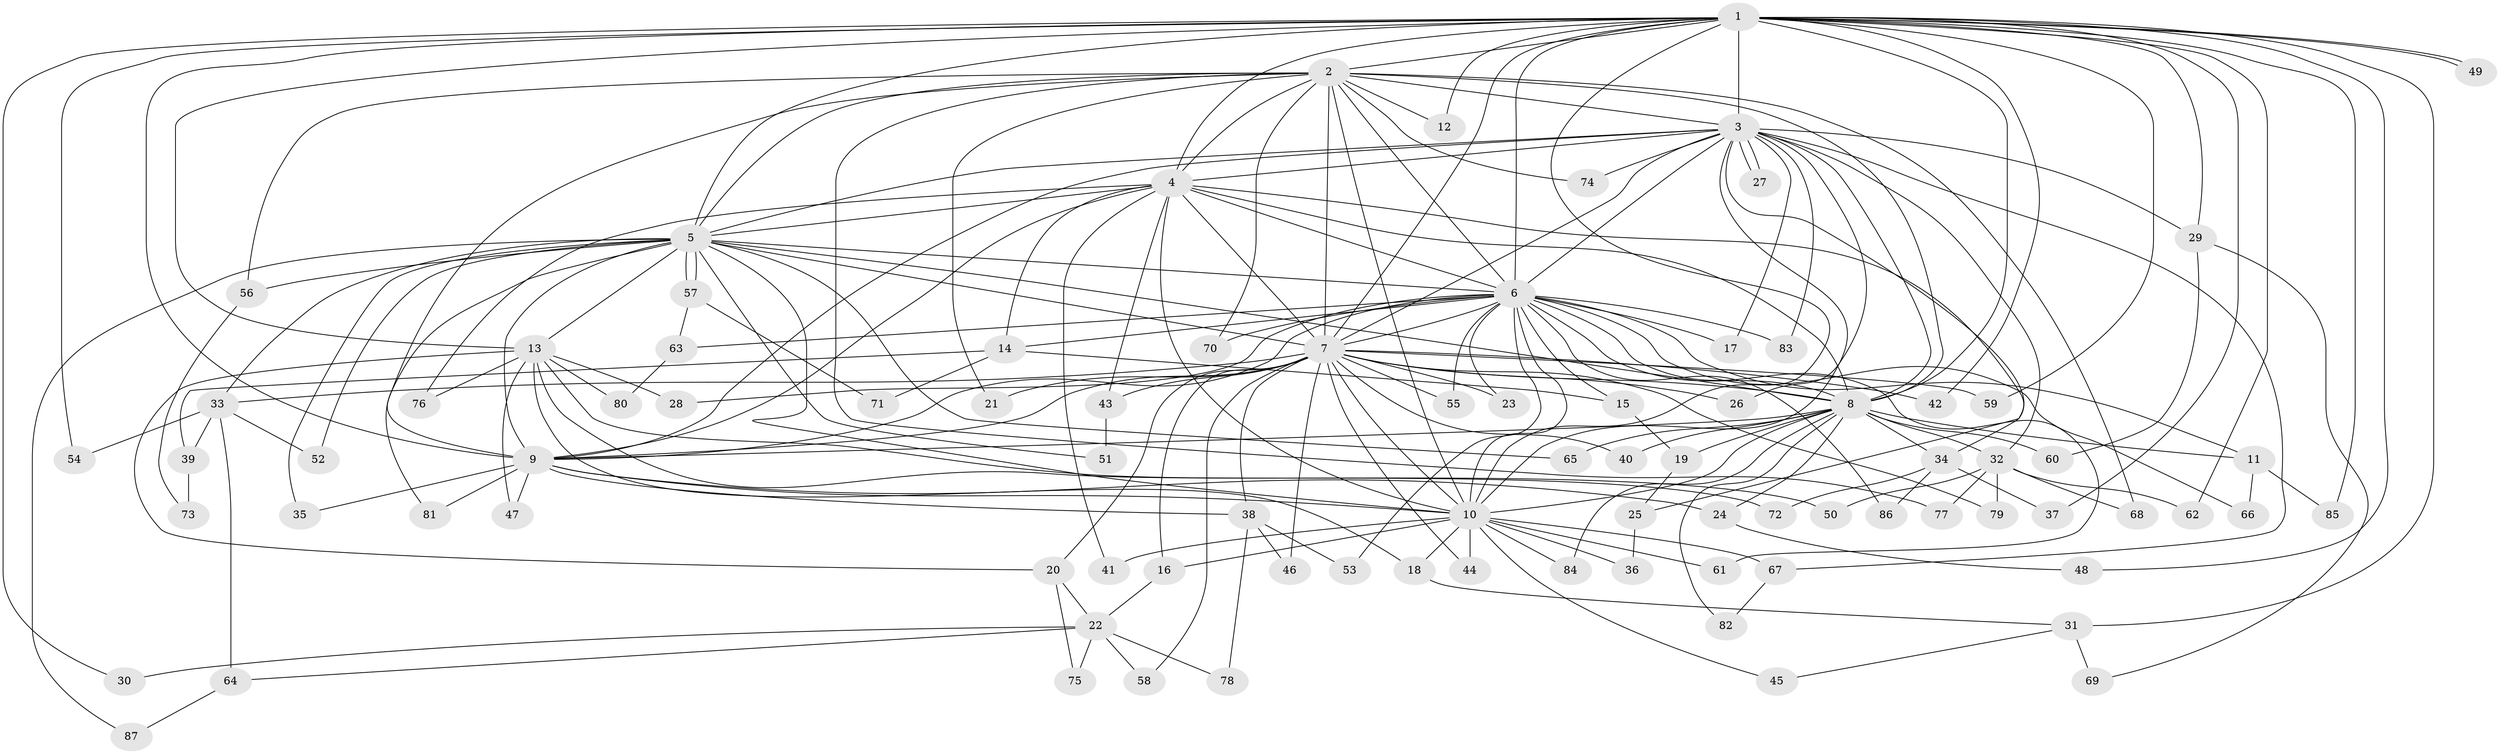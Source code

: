 // coarse degree distribution, {23: 0.019230769230769232, 15: 0.019230769230769232, 19: 0.019230769230769232, 14: 0.019230769230769232, 17: 0.019230769230769232, 22: 0.019230769230769232, 24: 0.019230769230769232, 18: 0.038461538461538464, 12: 0.019230769230769232, 3: 0.15384615384615385, 2: 0.4423076923076923, 10: 0.019230769230769232, 5: 0.057692307692307696, 4: 0.07692307692307693, 7: 0.019230769230769232, 6: 0.038461538461538464}
// Generated by graph-tools (version 1.1) at 2025/17/03/04/25 18:17:18]
// undirected, 87 vertices, 199 edges
graph export_dot {
graph [start="1"]
  node [color=gray90,style=filled];
  1;
  2;
  3;
  4;
  5;
  6;
  7;
  8;
  9;
  10;
  11;
  12;
  13;
  14;
  15;
  16;
  17;
  18;
  19;
  20;
  21;
  22;
  23;
  24;
  25;
  26;
  27;
  28;
  29;
  30;
  31;
  32;
  33;
  34;
  35;
  36;
  37;
  38;
  39;
  40;
  41;
  42;
  43;
  44;
  45;
  46;
  47;
  48;
  49;
  50;
  51;
  52;
  53;
  54;
  55;
  56;
  57;
  58;
  59;
  60;
  61;
  62;
  63;
  64;
  65;
  66;
  67;
  68;
  69;
  70;
  71;
  72;
  73;
  74;
  75;
  76;
  77;
  78;
  79;
  80;
  81;
  82;
  83;
  84;
  85;
  86;
  87;
  1 -- 2;
  1 -- 3;
  1 -- 4;
  1 -- 5;
  1 -- 6;
  1 -- 7;
  1 -- 8;
  1 -- 9;
  1 -- 10;
  1 -- 12;
  1 -- 13;
  1 -- 29;
  1 -- 30;
  1 -- 31;
  1 -- 37;
  1 -- 42;
  1 -- 48;
  1 -- 49;
  1 -- 49;
  1 -- 54;
  1 -- 59;
  1 -- 62;
  1 -- 85;
  2 -- 3;
  2 -- 4;
  2 -- 5;
  2 -- 6;
  2 -- 7;
  2 -- 8;
  2 -- 9;
  2 -- 10;
  2 -- 12;
  2 -- 21;
  2 -- 56;
  2 -- 68;
  2 -- 70;
  2 -- 74;
  2 -- 77;
  3 -- 4;
  3 -- 5;
  3 -- 6;
  3 -- 7;
  3 -- 8;
  3 -- 9;
  3 -- 10;
  3 -- 17;
  3 -- 25;
  3 -- 26;
  3 -- 27;
  3 -- 27;
  3 -- 29;
  3 -- 32;
  3 -- 67;
  3 -- 74;
  3 -- 83;
  4 -- 5;
  4 -- 6;
  4 -- 7;
  4 -- 8;
  4 -- 9;
  4 -- 10;
  4 -- 14;
  4 -- 34;
  4 -- 41;
  4 -- 43;
  4 -- 76;
  5 -- 6;
  5 -- 7;
  5 -- 8;
  5 -- 9;
  5 -- 10;
  5 -- 13;
  5 -- 33;
  5 -- 35;
  5 -- 51;
  5 -- 52;
  5 -- 56;
  5 -- 57;
  5 -- 57;
  5 -- 65;
  5 -- 81;
  5 -- 87;
  6 -- 7;
  6 -- 8;
  6 -- 9;
  6 -- 10;
  6 -- 11;
  6 -- 14;
  6 -- 15;
  6 -- 17;
  6 -- 23;
  6 -- 28;
  6 -- 53;
  6 -- 55;
  6 -- 61;
  6 -- 63;
  6 -- 66;
  6 -- 70;
  6 -- 83;
  6 -- 86;
  7 -- 8;
  7 -- 9;
  7 -- 10;
  7 -- 16;
  7 -- 20;
  7 -- 21;
  7 -- 23;
  7 -- 26;
  7 -- 33;
  7 -- 38;
  7 -- 40;
  7 -- 42;
  7 -- 43;
  7 -- 44;
  7 -- 46;
  7 -- 55;
  7 -- 58;
  7 -- 59;
  7 -- 79;
  8 -- 9;
  8 -- 10;
  8 -- 11;
  8 -- 19;
  8 -- 24;
  8 -- 32;
  8 -- 34;
  8 -- 40;
  8 -- 60;
  8 -- 65;
  8 -- 82;
  8 -- 84;
  9 -- 10;
  9 -- 24;
  9 -- 35;
  9 -- 38;
  9 -- 47;
  9 -- 81;
  10 -- 16;
  10 -- 18;
  10 -- 36;
  10 -- 41;
  10 -- 44;
  10 -- 45;
  10 -- 61;
  10 -- 67;
  10 -- 84;
  11 -- 66;
  11 -- 85;
  13 -- 18;
  13 -- 20;
  13 -- 28;
  13 -- 47;
  13 -- 50;
  13 -- 72;
  13 -- 76;
  13 -- 80;
  14 -- 15;
  14 -- 39;
  14 -- 71;
  15 -- 19;
  16 -- 22;
  18 -- 31;
  19 -- 25;
  20 -- 22;
  20 -- 75;
  22 -- 30;
  22 -- 58;
  22 -- 64;
  22 -- 75;
  22 -- 78;
  24 -- 48;
  25 -- 36;
  29 -- 60;
  29 -- 69;
  31 -- 45;
  31 -- 69;
  32 -- 50;
  32 -- 62;
  32 -- 68;
  32 -- 77;
  32 -- 79;
  33 -- 39;
  33 -- 52;
  33 -- 54;
  33 -- 64;
  34 -- 37;
  34 -- 72;
  34 -- 86;
  38 -- 46;
  38 -- 53;
  38 -- 78;
  39 -- 73;
  43 -- 51;
  56 -- 73;
  57 -- 63;
  57 -- 71;
  63 -- 80;
  64 -- 87;
  67 -- 82;
}
